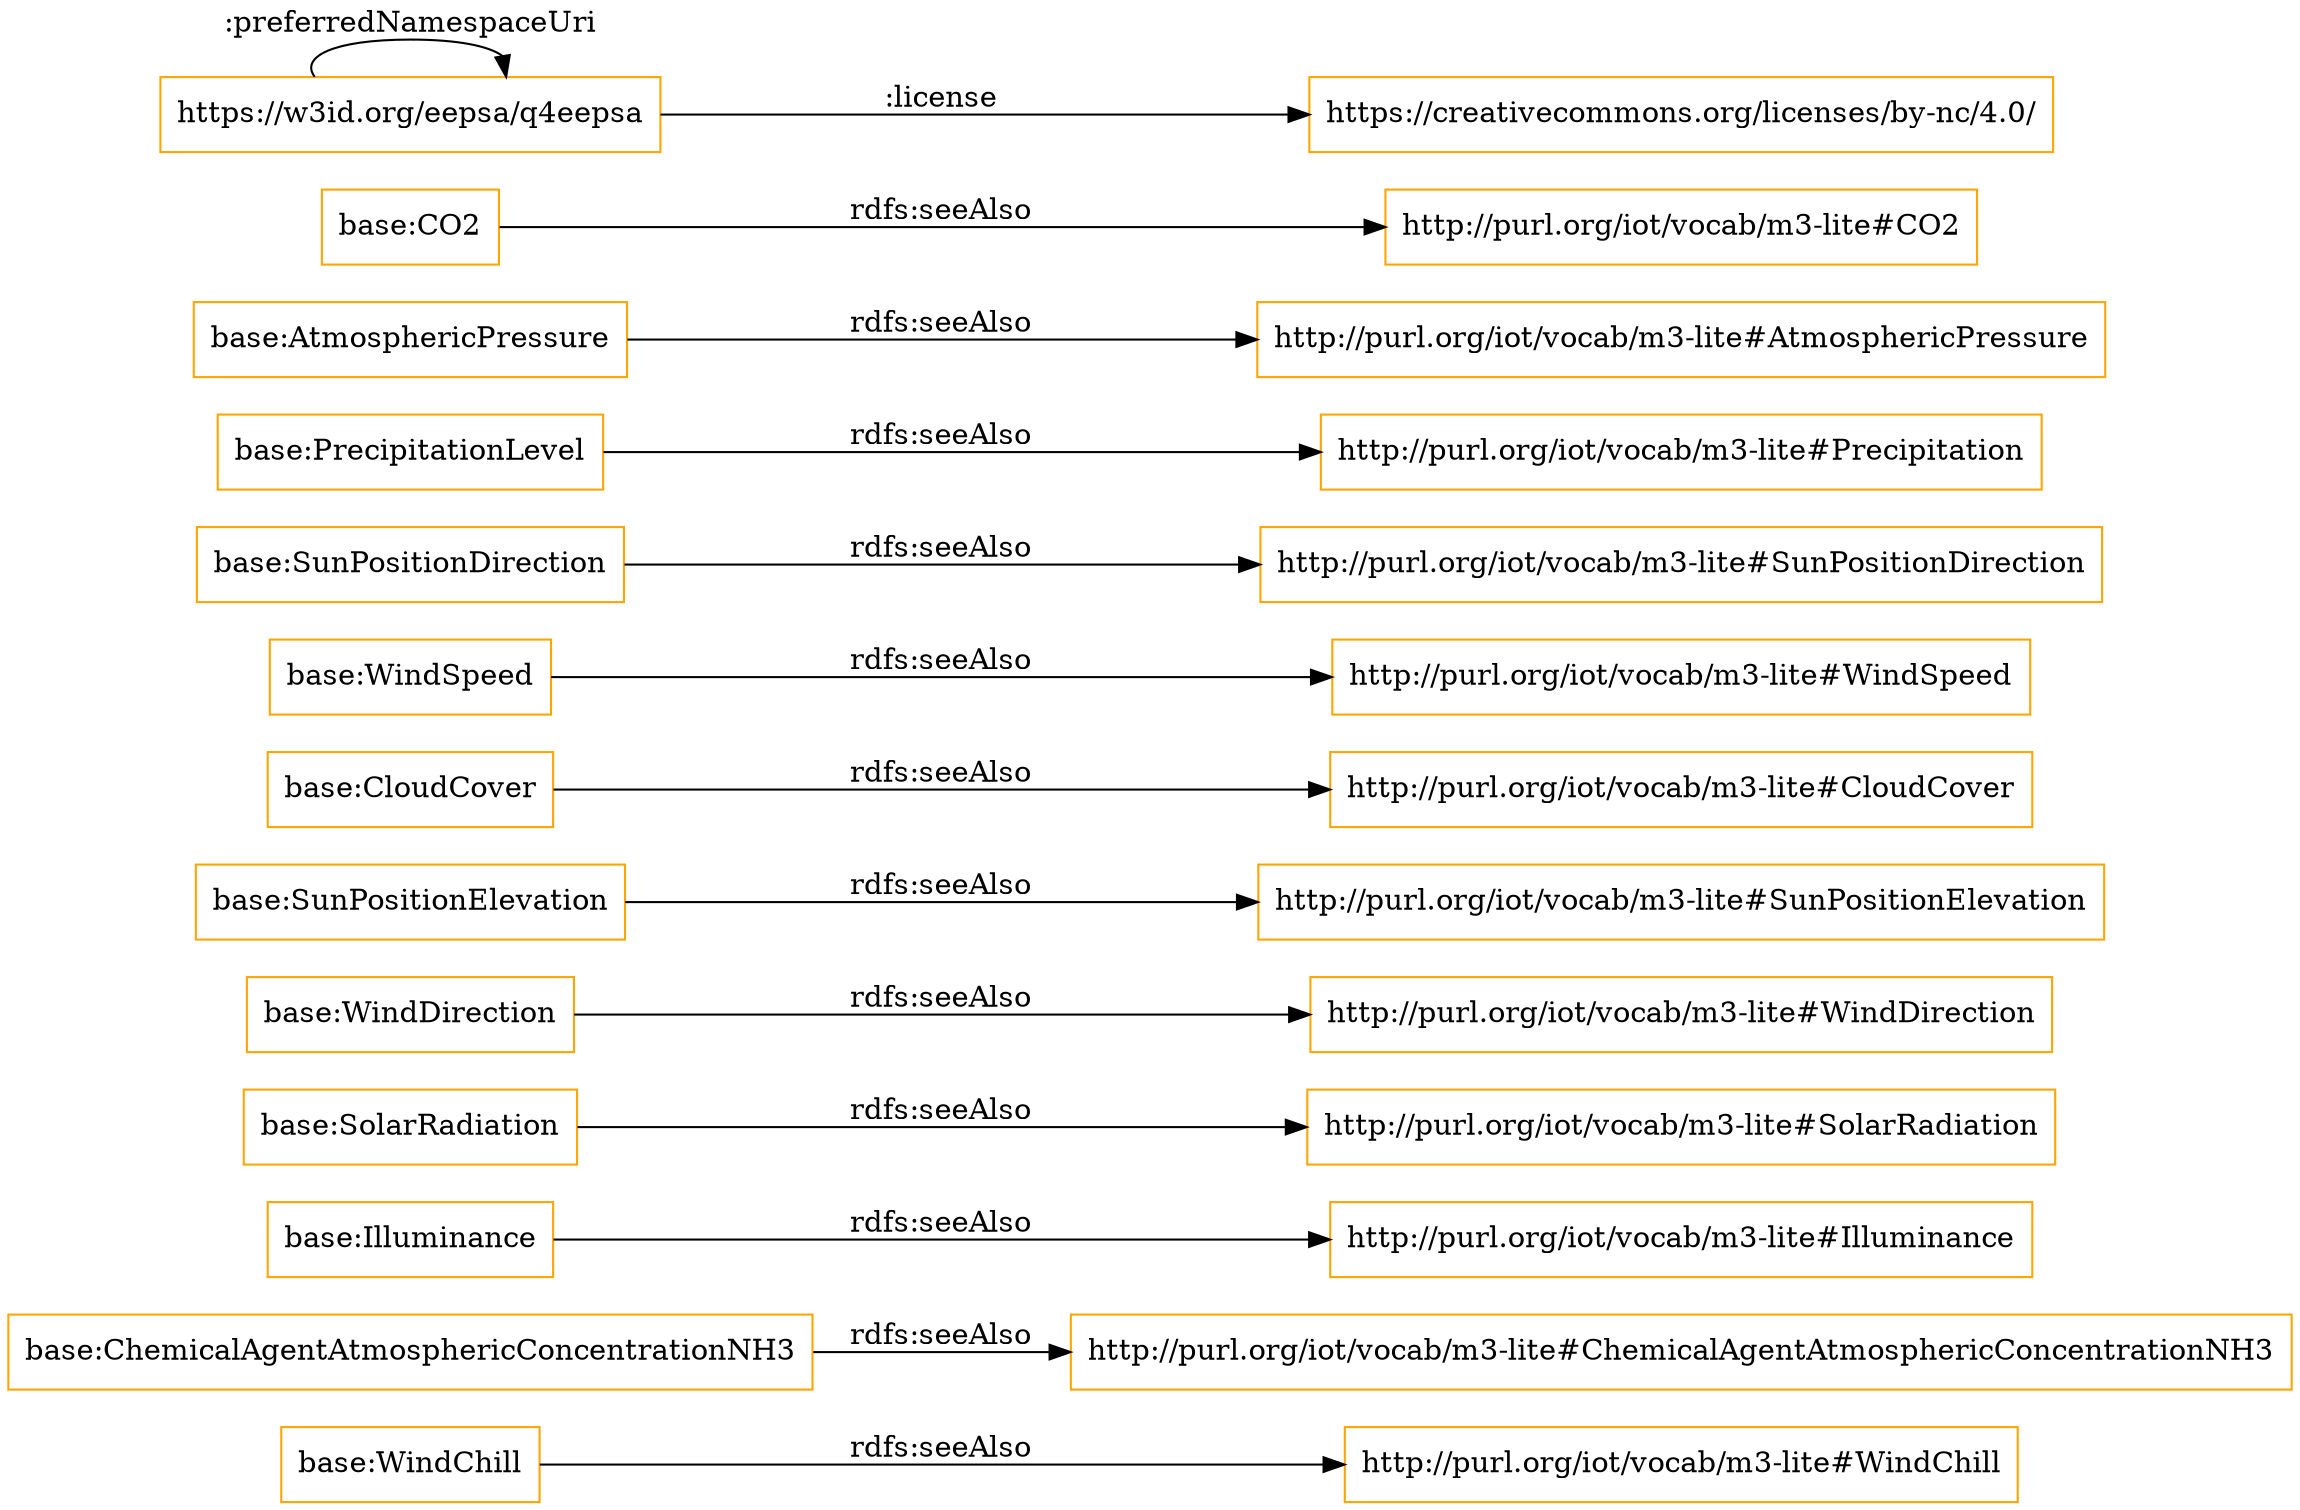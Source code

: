 digraph ar2dtool_diagram { 
rankdir=LR;
size="1501"
node [shape = rectangle, color="orange"]; "base:WindChill" "base:ChemicalAgentAtmosphericConcentrationNH3" "base:Illuminance" "base:SolarRadiation" "base:WindDirection" "base:SunPositionElevation" "base:CloudCover" "base:WindSpeed" "base:SunPositionDirection" "base:PrecipitationLevel" "base:AtmosphericPressure" "base:CO2" ; /*classes style*/
	"base:SunPositionElevation" -> "http://purl.org/iot/vocab/m3-lite#SunPositionElevation" [ label = "rdfs:seeAlso" ];
	"base:SunPositionDirection" -> "http://purl.org/iot/vocab/m3-lite#SunPositionDirection" [ label = "rdfs:seeAlso" ];
	"https://w3id.org/eepsa/q4eepsa" -> "https://creativecommons.org/licenses/by-nc/4.0/" [ label = ":license" ];
	"https://w3id.org/eepsa/q4eepsa" -> "https://w3id.org/eepsa/q4eepsa" [ label = ":preferredNamespaceUri" ];
	"base:WindChill" -> "http://purl.org/iot/vocab/m3-lite#WindChill" [ label = "rdfs:seeAlso" ];
	"base:Illuminance" -> "http://purl.org/iot/vocab/m3-lite#Illuminance" [ label = "rdfs:seeAlso" ];
	"base:ChemicalAgentAtmosphericConcentrationNH3" -> "http://purl.org/iot/vocab/m3-lite#ChemicalAgentAtmosphericConcentrationNH3" [ label = "rdfs:seeAlso" ];
	"base:SolarRadiation" -> "http://purl.org/iot/vocab/m3-lite#SolarRadiation" [ label = "rdfs:seeAlso" ];
	"base:PrecipitationLevel" -> "http://purl.org/iot/vocab/m3-lite#Precipitation" [ label = "rdfs:seeAlso" ];
	"base:AtmosphericPressure" -> "http://purl.org/iot/vocab/m3-lite#AtmosphericPressure" [ label = "rdfs:seeAlso" ];
	"base:WindSpeed" -> "http://purl.org/iot/vocab/m3-lite#WindSpeed" [ label = "rdfs:seeAlso" ];
	"base:CloudCover" -> "http://purl.org/iot/vocab/m3-lite#CloudCover" [ label = "rdfs:seeAlso" ];
	"base:CO2" -> "http://purl.org/iot/vocab/m3-lite#CO2" [ label = "rdfs:seeAlso" ];
	"base:WindDirection" -> "http://purl.org/iot/vocab/m3-lite#WindDirection" [ label = "rdfs:seeAlso" ];

}
